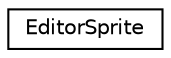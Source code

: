 digraph "Graphical Class Hierarchy"
{
  edge [fontname="Helvetica",fontsize="10",labelfontname="Helvetica",labelfontsize="10"];
  node [fontname="Helvetica",fontsize="10",shape=record];
  rankdir="LR";
  Node0 [label="EditorSprite",height=0.2,width=0.4,color="black", fillcolor="white", style="filled",URL="$classEditorSprite.html",tooltip="A small class to demonstrate loading sprites. "];
}

